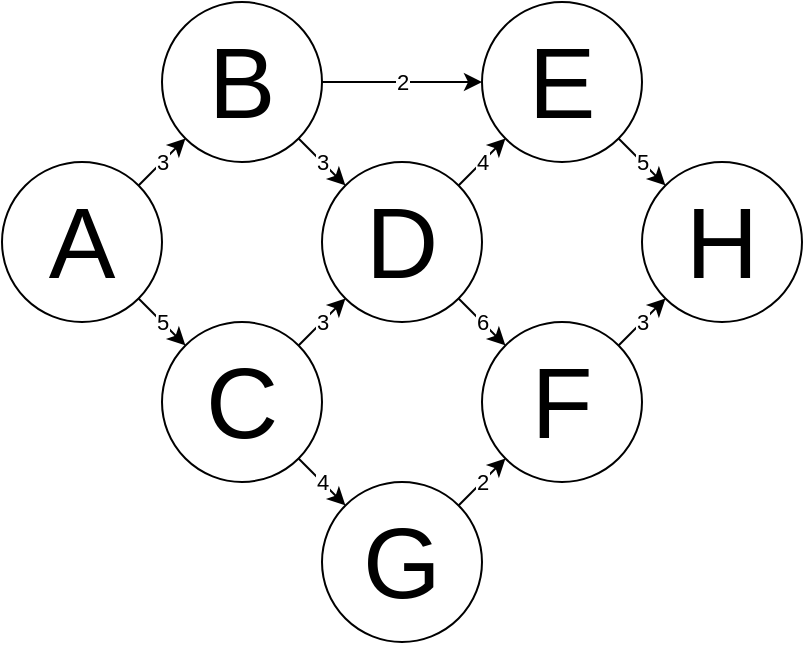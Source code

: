 <mxfile version="12.9.10" type="device"><diagram id="CIqCfWZCHxm4UWuwKsBJ" name="Page-1"><mxGraphModel dx="868" dy="522" grid="1" gridSize="10" guides="1" tooltips="1" connect="1" arrows="1" fold="1" page="1" pageScale="1" pageWidth="827" pageHeight="1169" math="0" shadow="0"><root><mxCell id="0"/><mxCell id="1" parent="0"/><mxCell id="yUR-3EkNjIWwl3ZI4enJ-1" value="&lt;font style=&quot;font-size: 50px&quot;&gt;A&lt;/font&gt;" style="ellipse;whiteSpace=wrap;html=1;aspect=fixed;" vertex="1" parent="1"><mxGeometry x="40" y="200" width="80" height="80" as="geometry"/></mxCell><mxCell id="yUR-3EkNjIWwl3ZI4enJ-15" value="2" style="edgeStyle=orthogonalEdgeStyle;rounded=0;orthogonalLoop=1;jettySize=auto;html=1;entryX=0;entryY=0.5;entryDx=0;entryDy=0;" edge="1" parent="1" source="yUR-3EkNjIWwl3ZI4enJ-2" target="yUR-3EkNjIWwl3ZI4enJ-5"><mxGeometry relative="1" as="geometry"/></mxCell><mxCell id="yUR-3EkNjIWwl3ZI4enJ-2" value="&lt;font style=&quot;font-size: 50px&quot;&gt;B&lt;/font&gt;" style="ellipse;whiteSpace=wrap;html=1;aspect=fixed;" vertex="1" parent="1"><mxGeometry x="120" y="120" width="80" height="80" as="geometry"/></mxCell><mxCell id="yUR-3EkNjIWwl3ZI4enJ-3" value="&lt;font style=&quot;font-size: 50px&quot;&gt;C&lt;/font&gt;" style="ellipse;whiteSpace=wrap;html=1;aspect=fixed;" vertex="1" parent="1"><mxGeometry x="120" y="280" width="80" height="80" as="geometry"/></mxCell><mxCell id="yUR-3EkNjIWwl3ZI4enJ-4" value="&lt;font style=&quot;font-size: 50px&quot;&gt;D&lt;/font&gt;" style="ellipse;whiteSpace=wrap;html=1;aspect=fixed;" vertex="1" parent="1"><mxGeometry x="200" y="200" width="80" height="80" as="geometry"/></mxCell><mxCell id="yUR-3EkNjIWwl3ZI4enJ-5" value="&lt;font style=&quot;font-size: 50px&quot;&gt;E&lt;/font&gt;" style="ellipse;whiteSpace=wrap;html=1;aspect=fixed;" vertex="1" parent="1"><mxGeometry x="280" y="120" width="80" height="80" as="geometry"/></mxCell><mxCell id="yUR-3EkNjIWwl3ZI4enJ-6" value="&lt;font style=&quot;font-size: 50px&quot;&gt;G&lt;/font&gt;" style="ellipse;whiteSpace=wrap;html=1;aspect=fixed;" vertex="1" parent="1"><mxGeometry x="200" y="360" width="80" height="80" as="geometry"/></mxCell><mxCell id="yUR-3EkNjIWwl3ZI4enJ-7" value="&lt;font style=&quot;font-size: 50px&quot;&gt;F&lt;/font&gt;" style="ellipse;whiteSpace=wrap;html=1;aspect=fixed;" vertex="1" parent="1"><mxGeometry x="280" y="280" width="80" height="80" as="geometry"/></mxCell><mxCell id="yUR-3EkNjIWwl3ZI4enJ-8" value="&lt;font style=&quot;font-size: 50px&quot;&gt;H&lt;/font&gt;" style="ellipse;whiteSpace=wrap;html=1;aspect=fixed;" vertex="1" parent="1"><mxGeometry x="360" y="200" width="80" height="80" as="geometry"/></mxCell><mxCell id="yUR-3EkNjIWwl3ZI4enJ-9" value="3" style="endArrow=classic;html=1;exitX=1;exitY=0;exitDx=0;exitDy=0;entryX=0;entryY=1;entryDx=0;entryDy=0;" edge="1" parent="1" source="yUR-3EkNjIWwl3ZI4enJ-1" target="yUR-3EkNjIWwl3ZI4enJ-2"><mxGeometry width="50" height="50" relative="1" as="geometry"><mxPoint x="110" y="210" as="sourcePoint"/><mxPoint x="130" y="190" as="targetPoint"/></mxGeometry></mxCell><mxCell id="yUR-3EkNjIWwl3ZI4enJ-10" value="4" style="endArrow=classic;html=1;exitX=1;exitY=0;exitDx=0;exitDy=0;entryX=0;entryY=1;entryDx=0;entryDy=0;" edge="1" parent="1" source="yUR-3EkNjIWwl3ZI4enJ-4" target="yUR-3EkNjIWwl3ZI4enJ-5"><mxGeometry width="50" height="50" relative="1" as="geometry"><mxPoint x="118.284" y="221.716" as="sourcePoint"/><mxPoint x="141.716" y="198.284" as="targetPoint"/></mxGeometry></mxCell><mxCell id="yUR-3EkNjIWwl3ZI4enJ-11" value="3" style="endArrow=classic;html=1;exitX=1;exitY=0;exitDx=0;exitDy=0;entryX=0;entryY=1;entryDx=0;entryDy=0;" edge="1" parent="1" source="yUR-3EkNjIWwl3ZI4enJ-7" target="yUR-3EkNjIWwl3ZI4enJ-8"><mxGeometry width="50" height="50" relative="1" as="geometry"><mxPoint x="128.284" y="231.716" as="sourcePoint"/><mxPoint x="151.716" y="208.284" as="targetPoint"/></mxGeometry></mxCell><mxCell id="yUR-3EkNjIWwl3ZI4enJ-12" value="2" style="endArrow=classic;html=1;exitX=1;exitY=0;exitDx=0;exitDy=0;entryX=0;entryY=1;entryDx=0;entryDy=0;" edge="1" parent="1" source="yUR-3EkNjIWwl3ZI4enJ-6" target="yUR-3EkNjIWwl3ZI4enJ-7"><mxGeometry width="50" height="50" relative="1" as="geometry"><mxPoint x="138.284" y="241.716" as="sourcePoint"/><mxPoint x="161.716" y="218.284" as="targetPoint"/></mxGeometry></mxCell><mxCell id="yUR-3EkNjIWwl3ZI4enJ-13" value="3" style="endArrow=classic;html=1;exitX=1;exitY=0;exitDx=0;exitDy=0;entryX=0;entryY=1;entryDx=0;entryDy=0;" edge="1" parent="1" source="yUR-3EkNjIWwl3ZI4enJ-3" target="yUR-3EkNjIWwl3ZI4enJ-4"><mxGeometry width="50" height="50" relative="1" as="geometry"><mxPoint x="148.284" y="251.716" as="sourcePoint"/><mxPoint x="171.716" y="228.284" as="targetPoint"/></mxGeometry></mxCell><mxCell id="yUR-3EkNjIWwl3ZI4enJ-14" value="5" style="endArrow=classic;html=1;exitX=1;exitY=1;exitDx=0;exitDy=0;entryX=0;entryY=0;entryDx=0;entryDy=0;" edge="1" parent="1" source="yUR-3EkNjIWwl3ZI4enJ-1" target="yUR-3EkNjIWwl3ZI4enJ-3"><mxGeometry width="50" height="50" relative="1" as="geometry"><mxPoint x="158.284" y="261.716" as="sourcePoint"/><mxPoint x="181.716" y="238.284" as="targetPoint"/></mxGeometry></mxCell><mxCell id="yUR-3EkNjIWwl3ZI4enJ-16" value="4" style="endArrow=classic;html=1;exitX=1;exitY=1;exitDx=0;exitDy=0;entryX=0;entryY=0;entryDx=0;entryDy=0;" edge="1" parent="1" source="yUR-3EkNjIWwl3ZI4enJ-3" target="yUR-3EkNjIWwl3ZI4enJ-6"><mxGeometry width="50" height="50" relative="1" as="geometry"><mxPoint x="120" y="450" as="sourcePoint"/><mxPoint x="170" y="400" as="targetPoint"/></mxGeometry></mxCell><mxCell id="yUR-3EkNjIWwl3ZI4enJ-17" value="5" style="endArrow=classic;html=1;exitX=1;exitY=1;exitDx=0;exitDy=0;entryX=0;entryY=0;entryDx=0;entryDy=0;" edge="1" parent="1" source="yUR-3EkNjIWwl3ZI4enJ-5" target="yUR-3EkNjIWwl3ZI4enJ-8"><mxGeometry width="50" height="50" relative="1" as="geometry"><mxPoint x="198.284" y="358.284" as="sourcePoint"/><mxPoint x="221.716" y="381.716" as="targetPoint"/></mxGeometry></mxCell><mxCell id="yUR-3EkNjIWwl3ZI4enJ-18" value="6" style="endArrow=classic;html=1;exitX=1;exitY=1;exitDx=0;exitDy=0;entryX=0;entryY=0;entryDx=0;entryDy=0;" edge="1" parent="1" source="yUR-3EkNjIWwl3ZI4enJ-4" target="yUR-3EkNjIWwl3ZI4enJ-7"><mxGeometry width="50" height="50" relative="1" as="geometry"><mxPoint x="358.284" y="198.284" as="sourcePoint"/><mxPoint x="381.716" y="221.716" as="targetPoint"/></mxGeometry></mxCell><mxCell id="yUR-3EkNjIWwl3ZI4enJ-19" value="3" style="endArrow=classic;html=1;exitX=1;exitY=1;exitDx=0;exitDy=0;entryX=0;entryY=0;entryDx=0;entryDy=0;" edge="1" parent="1" source="yUR-3EkNjIWwl3ZI4enJ-2" target="yUR-3EkNjIWwl3ZI4enJ-4"><mxGeometry width="50" height="50" relative="1" as="geometry"><mxPoint x="368.284" y="208.284" as="sourcePoint"/><mxPoint x="391.716" y="231.716" as="targetPoint"/></mxGeometry></mxCell></root></mxGraphModel></diagram></mxfile>